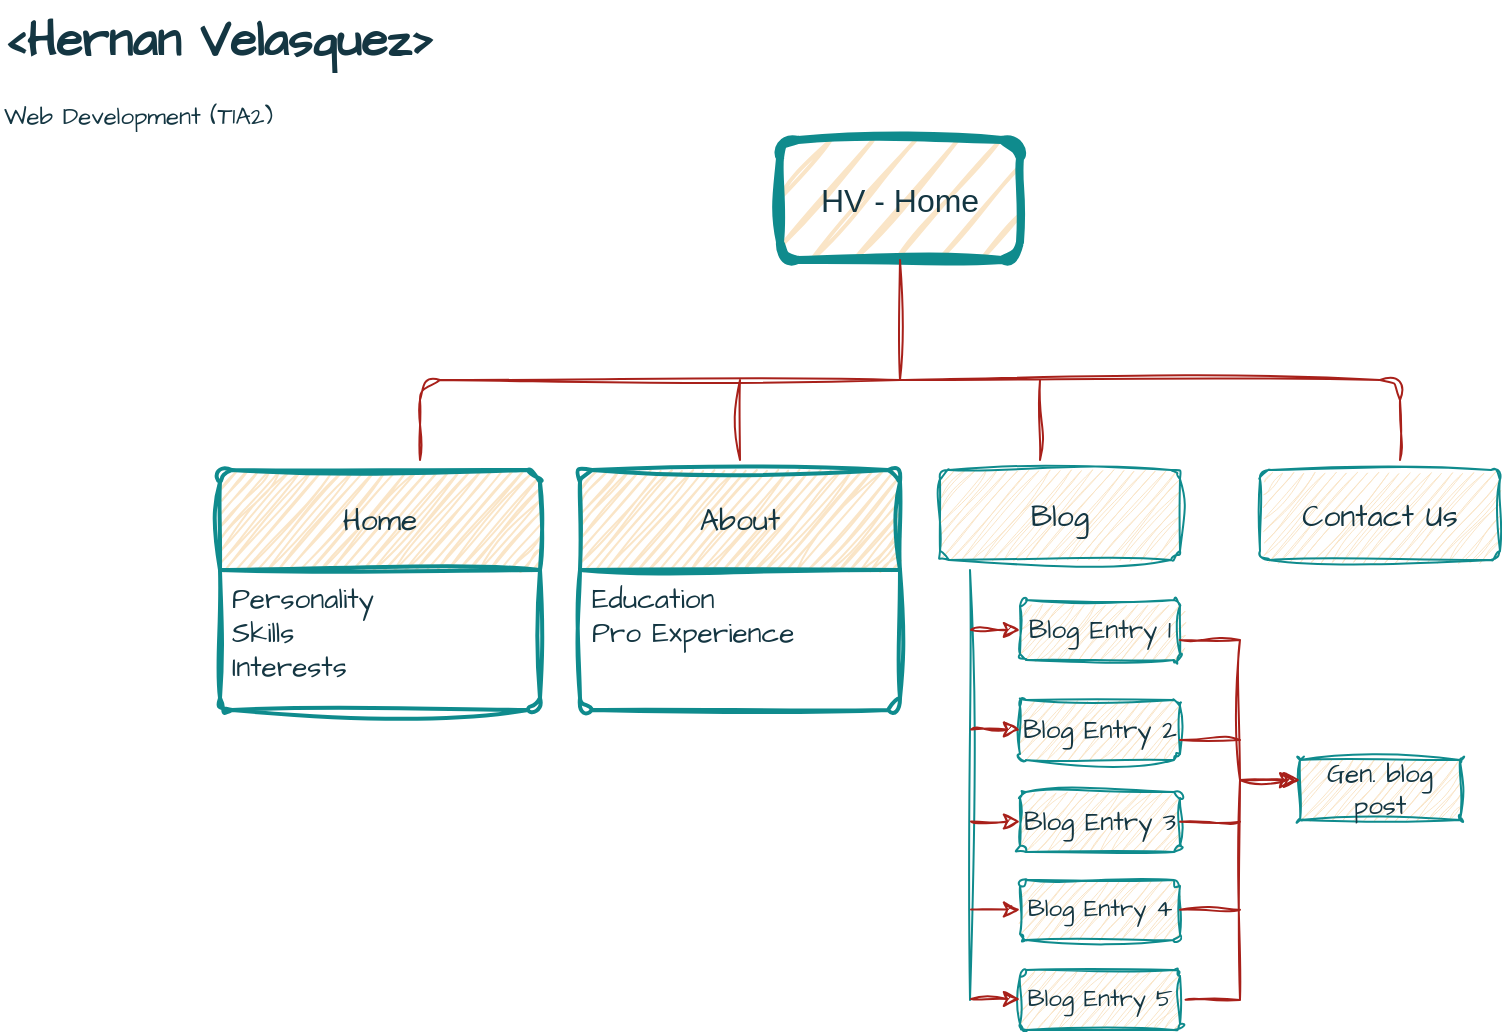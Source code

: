 <mxfile version="24.4.13" type="device">
  <diagram name="Page-1" id="8eXEsOaxJqnueghRM1Yn">
    <mxGraphModel dx="870" dy="561" grid="1" gridSize="10" guides="1" tooltips="1" connect="1" arrows="1" fold="1" page="1" pageScale="1" pageWidth="850" pageHeight="1100" background="#ffffff" math="0" shadow="0">
      <root>
        <mxCell id="0" />
        <mxCell id="1" parent="0" />
        <mxCell id="rd8gchI_zRjW1YwkivaT-2" value="&lt;font style=&quot;font-size: 16px;&quot;&gt;HV - Home&lt;/font&gt;" style="rounded=1;whiteSpace=wrap;html=1;strokeWidth=4;sketch=1;curveFitting=1;jiggle=2;labelBackgroundColor=none;fillColor=#FAE5C7;strokeColor=#0F8B8D;fontColor=#143642;" parent="1" vertex="1">
          <mxGeometry x="420" y="250" width="120" height="60" as="geometry" />
        </mxCell>
        <mxCell id="rd8gchI_zRjW1YwkivaT-27" value="" style="endArrow=none;html=1;rounded=1;exitX=0.5;exitY=0;exitDx=0;exitDy=0;sketch=1;curveFitting=1;jiggle=2;labelBackgroundColor=none;strokeColor=#A8201A;fontColor=default;" parent="1" edge="1">
          <mxGeometry width="50" height="50" relative="1" as="geometry">
            <mxPoint x="240" y="410" as="sourcePoint" />
            <mxPoint x="480" y="370" as="targetPoint" />
            <Array as="points">
              <mxPoint x="240" y="370" />
            </Array>
          </mxGeometry>
        </mxCell>
        <mxCell id="rd8gchI_zRjW1YwkivaT-28" value="" style="endArrow=none;html=1;rounded=1;sketch=1;curveFitting=1;jiggle=2;labelBackgroundColor=none;strokeColor=#A8201A;fontColor=default;" parent="1" edge="1">
          <mxGeometry width="50" height="50" relative="1" as="geometry">
            <mxPoint x="730" y="410" as="sourcePoint" />
            <mxPoint x="480" y="370" as="targetPoint" />
            <Array as="points">
              <mxPoint x="730" y="370" />
            </Array>
          </mxGeometry>
        </mxCell>
        <mxCell id="rd8gchI_zRjW1YwkivaT-29" value="" style="endArrow=none;html=1;rounded=1;entryX=0.5;entryY=0;entryDx=0;entryDy=0;sketch=1;curveFitting=1;jiggle=2;labelBackgroundColor=none;strokeColor=#A8201A;fontColor=default;" parent="1" edge="1">
          <mxGeometry width="50" height="50" relative="1" as="geometry">
            <mxPoint x="400" y="370" as="sourcePoint" />
            <mxPoint x="400" y="410" as="targetPoint" />
          </mxGeometry>
        </mxCell>
        <mxCell id="rd8gchI_zRjW1YwkivaT-30" value="" style="endArrow=none;html=1;rounded=1;exitX=0.5;exitY=0;exitDx=0;exitDy=0;sketch=1;curveFitting=1;jiggle=2;labelBackgroundColor=none;strokeColor=#A8201A;fontColor=default;" parent="1" edge="1">
          <mxGeometry width="50" height="50" relative="1" as="geometry">
            <mxPoint x="550" y="410" as="sourcePoint" />
            <mxPoint x="550" y="370" as="targetPoint" />
          </mxGeometry>
        </mxCell>
        <mxCell id="rd8gchI_zRjW1YwkivaT-31" value="" style="endArrow=none;html=1;rounded=1;entryX=0.5;entryY=1;entryDx=0;entryDy=0;sketch=1;curveFitting=1;jiggle=2;labelBackgroundColor=none;strokeColor=#A8201A;fontColor=default;" parent="1" target="rd8gchI_zRjW1YwkivaT-2" edge="1">
          <mxGeometry width="50" height="50" relative="1" as="geometry">
            <mxPoint x="480" y="370" as="sourcePoint" />
            <mxPoint x="450" y="320" as="targetPoint" />
          </mxGeometry>
        </mxCell>
        <mxCell id="rd8gchI_zRjW1YwkivaT-39" value="&lt;span style=&quot;font-size: 15px;&quot;&gt;About&lt;/span&gt;" style="swimlane;childLayout=stackLayout;horizontal=1;startSize=50;horizontalStack=0;rounded=1;fontSize=14;fontStyle=0;strokeWidth=2;resizeParent=0;resizeLast=1;shadow=0;dashed=0;align=center;arcSize=4;whiteSpace=wrap;html=1;sketch=1;hachureGap=4;jiggle=2;curveFitting=1;strokeColor=#0F8B8D;fontFamily=Architects Daughter;fontSource=https%3A%2F%2Ffonts.googleapis.com%2Fcss%3Ffamily%3DArchitects%2BDaughter;fontColor=#143642;fillColor=#FAE5C7;labelBackgroundColor=none;" parent="1" vertex="1">
          <mxGeometry x="320" y="415" width="160" height="120" as="geometry">
            <mxRectangle x="320" y="415" width="120" height="50" as="alternateBounds" />
          </mxGeometry>
        </mxCell>
        <mxCell id="rd8gchI_zRjW1YwkivaT-40" value="&lt;span style=&quot;font-size: 14px;&quot;&gt;Education&lt;/span&gt;&lt;div&gt;&lt;span style=&quot;font-size: 14px;&quot;&gt;Pro Experience&lt;/span&gt;&lt;/div&gt;" style="align=left;strokeColor=none;fillColor=none;spacingLeft=4;fontSize=12;verticalAlign=top;resizable=0;rotatable=0;part=1;html=1;sketch=1;hachureGap=4;jiggle=2;curveFitting=1;fontFamily=Architects Daughter;fontSource=https%3A%2F%2Ffonts.googleapis.com%2Fcss%3Ffamily%3DArchitects%2BDaughter;fontColor=#143642;labelBackgroundColor=none;" parent="rd8gchI_zRjW1YwkivaT-39" vertex="1">
          <mxGeometry y="50" width="160" height="70" as="geometry" />
        </mxCell>
        <mxCell id="rd8gchI_zRjW1YwkivaT-41" value="&lt;font style=&quot;font-size: 15px;&quot;&gt;Contact Us&lt;/font&gt;" style="rounded=1;arcSize=10;whiteSpace=wrap;html=1;align=center;sketch=1;hachureGap=4;jiggle=2;curveFitting=1;strokeColor=#0F8B8D;fontFamily=Architects Daughter;fontSource=https%3A%2F%2Ffonts.googleapis.com%2Fcss%3Ffamily%3DArchitects%2BDaughter;fontColor=#143642;fillColor=#FAE5C7;labelBackgroundColor=none;" parent="1" vertex="1">
          <mxGeometry x="660" y="415" width="120" height="45" as="geometry" />
        </mxCell>
        <mxCell id="rd8gchI_zRjW1YwkivaT-45" value="&lt;h1 style=&quot;margin-top: 0px;&quot;&gt;&amp;lt;Hernan Velasquez&amp;gt;&lt;/h1&gt;&lt;div&gt;Web Development (T1A2)&lt;/div&gt;" style="text;html=1;whiteSpace=wrap;overflow=hidden;rounded=0;fontFamily=Architects Daughter;fontSource=https%3A%2F%2Ffonts.googleapis.com%2Fcss%3Ffamily%3DArchitects%2BDaughter;fontColor=#143642;labelBackgroundColor=none;" parent="1" vertex="1">
          <mxGeometry x="30" y="180" width="240" height="80" as="geometry" />
        </mxCell>
        <mxCell id="ARyJvicGROZKpsDTt1A1-1" value="&lt;span style=&quot;font-size: 15px;&quot;&gt;Blog&lt;/span&gt;" style="rounded=1;arcSize=10;whiteSpace=wrap;html=1;align=center;sketch=1;hachureGap=4;jiggle=2;curveFitting=1;strokeColor=#0F8B8D;fontFamily=Architects Daughter;fontSource=https%3A%2F%2Ffonts.googleapis.com%2Fcss%3Ffamily%3DArchitects%2BDaughter;fontColor=#143642;fillColor=#FAE5C7;labelBackgroundColor=none;" parent="1" vertex="1">
          <mxGeometry x="500" y="415" width="120" height="45" as="geometry" />
        </mxCell>
        <mxCell id="ARyJvicGROZKpsDTt1A1-20" value="&lt;font style=&quot;font-size: 13px;&quot;&gt;Blog Entry 1&lt;/font&gt;" style="rounded=1;arcSize=10;whiteSpace=wrap;html=1;align=center;sketch=1;hachureGap=4;jiggle=2;curveFitting=1;strokeColor=#0F8B8D;fontFamily=Architects Daughter;fontSource=https%3A%2F%2Ffonts.googleapis.com%2Fcss%3Ffamily%3DArchitects%2BDaughter;fontColor=#143642;fillColor=#FAE5C7;labelBackgroundColor=none;" parent="1" vertex="1">
          <mxGeometry x="540" y="480" width="80" height="30" as="geometry" />
        </mxCell>
        <mxCell id="ARyJvicGROZKpsDTt1A1-23" value="&lt;font style=&quot;font-size: 13px;&quot;&gt;Blog Entry 2&lt;/font&gt;" style="rounded=1;arcSize=10;whiteSpace=wrap;html=1;align=center;sketch=1;hachureGap=4;jiggle=2;curveFitting=1;strokeColor=#0F8B8D;fontFamily=Architects Daughter;fontSource=https%3A%2F%2Ffonts.googleapis.com%2Fcss%3Ffamily%3DArchitects%2BDaughter;fontColor=#143642;fillColor=#FAE5C7;labelBackgroundColor=none;" parent="1" vertex="1">
          <mxGeometry x="540" y="530" width="80" height="30" as="geometry" />
        </mxCell>
        <mxCell id="ARyJvicGROZKpsDTt1A1-26" value="&lt;font style=&quot;font-size: 13px;&quot;&gt;Blog Entry 3&lt;/font&gt;" style="rounded=1;arcSize=10;whiteSpace=wrap;html=1;align=center;sketch=1;hachureGap=4;jiggle=2;curveFitting=1;strokeColor=#0F8B8D;fontFamily=Architects Daughter;fontSource=https%3A%2F%2Ffonts.googleapis.com%2Fcss%3Ffamily%3DArchitects%2BDaughter;fontColor=#143642;fillColor=#FAE5C7;labelBackgroundColor=none;" parent="1" vertex="1">
          <mxGeometry x="540" y="576" width="80" height="30" as="geometry" />
        </mxCell>
        <mxCell id="ARyJvicGROZKpsDTt1A1-27" value="&lt;font style=&quot;font-size: 12px;&quot;&gt;Blog Entry 4&lt;/font&gt;" style="rounded=1;arcSize=10;whiteSpace=wrap;html=1;align=center;sketch=1;hachureGap=4;jiggle=2;curveFitting=1;strokeColor=#0F8B8D;fontFamily=Architects Daughter;fontSource=https%3A%2F%2Ffonts.googleapis.com%2Fcss%3Ffamily%3DArchitects%2BDaughter;fontColor=#143642;fillColor=#FAE5C7;labelBackgroundColor=none;" parent="1" vertex="1">
          <mxGeometry x="540" y="620" width="80" height="30" as="geometry" />
        </mxCell>
        <mxCell id="ARyJvicGROZKpsDTt1A1-28" value="&lt;font style=&quot;font-size: 12px;&quot;&gt;Blog Entry 5&lt;/font&gt;" style="rounded=1;arcSize=10;whiteSpace=wrap;html=1;align=center;sketch=1;hachureGap=4;jiggle=2;curveFitting=1;strokeColor=#0F8B8D;fontFamily=Architects Daughter;fontSource=https%3A%2F%2Ffonts.googleapis.com%2Fcss%3Ffamily%3DArchitects%2BDaughter;fontColor=#143642;fillColor=#FAE5C7;labelBackgroundColor=none;" parent="1" vertex="1">
          <mxGeometry x="540" y="665" width="80" height="30" as="geometry" />
        </mxCell>
        <mxCell id="ARyJvicGROZKpsDTt1A1-29" value="" style="shape=line;html=1;strokeWidth=1;strokeColor=#0F8B8D;sketch=1;hachureGap=4;jiggle=2;curveFitting=1;fontFamily=Architects Daughter;fontSource=https%3A%2F%2Ffonts.googleapis.com%2Fcss%3Ffamily%3DArchitects%2BDaughter;direction=south;labelBackgroundColor=none;fillColor=#FAE5C7;fontColor=#143642;" parent="1" vertex="1">
          <mxGeometry x="510" y="465" width="10" height="215" as="geometry" />
        </mxCell>
        <mxCell id="ARyJvicGROZKpsDTt1A1-32" value="" style="endArrow=classic;html=1;rounded=0;sketch=1;hachureGap=4;jiggle=2;curveFitting=1;fontFamily=Architects Daughter;fontSource=https%3A%2F%2Ffonts.googleapis.com%2Fcss%3Ffamily%3DArchitects%2BDaughter;exitX=0.13;exitY=0.45;exitDx=0;exitDy=0;exitPerimeter=0;entryX=0;entryY=0.5;entryDx=0;entryDy=0;labelBackgroundColor=none;strokeColor=#A8201A;fontColor=default;" parent="1" target="ARyJvicGROZKpsDTt1A1-20" edge="1">
          <mxGeometry width="50" height="50" relative="1" as="geometry">
            <mxPoint x="515.5" y="494.95" as="sourcePoint" />
            <mxPoint x="540" y="496.75" as="targetPoint" />
          </mxGeometry>
        </mxCell>
        <mxCell id="ARyJvicGROZKpsDTt1A1-36" value="" style="endArrow=classic;html=1;rounded=0;sketch=1;hachureGap=4;jiggle=2;curveFitting=1;fontFamily=Architects Daughter;fontSource=https%3A%2F%2Ffonts.googleapis.com%2Fcss%3Ffamily%3DArchitects%2BDaughter;exitX=0.13;exitY=0.45;exitDx=0;exitDy=0;exitPerimeter=0;entryX=0;entryY=0.5;entryDx=0;entryDy=0;labelBackgroundColor=none;strokeColor=#A8201A;fontColor=default;" parent="1" edge="1">
          <mxGeometry width="50" height="50" relative="1" as="geometry">
            <mxPoint x="515.5" y="544.75" as="sourcePoint" />
            <mxPoint x="540" y="544.8" as="targetPoint" />
          </mxGeometry>
        </mxCell>
        <mxCell id="ARyJvicGROZKpsDTt1A1-37" value="" style="endArrow=classic;html=1;rounded=0;sketch=1;hachureGap=4;jiggle=2;curveFitting=1;fontFamily=Architects Daughter;fontSource=https%3A%2F%2Ffonts.googleapis.com%2Fcss%3Ffamily%3DArchitects%2BDaughter;exitX=0.13;exitY=0.45;exitDx=0;exitDy=0;exitPerimeter=0;entryX=0;entryY=0.5;entryDx=0;entryDy=0;labelBackgroundColor=none;strokeColor=#A8201A;fontColor=default;" parent="1" edge="1">
          <mxGeometry width="50" height="50" relative="1" as="geometry">
            <mxPoint x="515.5" y="590.75" as="sourcePoint" />
            <mxPoint x="540" y="590.8" as="targetPoint" />
          </mxGeometry>
        </mxCell>
        <mxCell id="ARyJvicGROZKpsDTt1A1-38" value="" style="endArrow=classic;html=1;rounded=0;sketch=1;hachureGap=4;jiggle=2;curveFitting=1;fontFamily=Architects Daughter;fontSource=https%3A%2F%2Ffonts.googleapis.com%2Fcss%3Ffamily%3DArchitects%2BDaughter;exitX=0.13;exitY=0.45;exitDx=0;exitDy=0;exitPerimeter=0;entryX=0;entryY=0.5;entryDx=0;entryDy=0;labelBackgroundColor=none;strokeColor=#A8201A;fontColor=default;" parent="1" edge="1">
          <mxGeometry width="50" height="50" relative="1" as="geometry">
            <mxPoint x="515.5" y="634.75" as="sourcePoint" />
            <mxPoint x="540" y="634.8" as="targetPoint" />
          </mxGeometry>
        </mxCell>
        <mxCell id="ARyJvicGROZKpsDTt1A1-39" value="" style="endArrow=classic;html=1;rounded=0;sketch=1;hachureGap=4;jiggle=2;curveFitting=1;fontFamily=Architects Daughter;fontSource=https%3A%2F%2Ffonts.googleapis.com%2Fcss%3Ffamily%3DArchitects%2BDaughter;exitX=0.13;exitY=0.45;exitDx=0;exitDy=0;exitPerimeter=0;entryX=0;entryY=0.5;entryDx=0;entryDy=0;labelBackgroundColor=none;strokeColor=#A8201A;fontColor=default;" parent="1" edge="1">
          <mxGeometry width="50" height="50" relative="1" as="geometry">
            <mxPoint x="515.5" y="679.5" as="sourcePoint" />
            <mxPoint x="540" y="679.55" as="targetPoint" />
          </mxGeometry>
        </mxCell>
        <mxCell id="vyZSCmpx8Coy7JftD8zc-3" value="&lt;span style=&quot;font-size: 15px;&quot;&gt;Home&lt;/span&gt;" style="swimlane;childLayout=stackLayout;horizontal=1;startSize=50;horizontalStack=0;rounded=1;fontSize=14;fontStyle=0;strokeWidth=2;resizeParent=0;resizeLast=1;shadow=0;dashed=0;align=center;arcSize=4;whiteSpace=wrap;html=1;sketch=1;hachureGap=4;jiggle=2;curveFitting=1;strokeColor=#0F8B8D;fontFamily=Architects Daughter;fontSource=https%3A%2F%2Ffonts.googleapis.com%2Fcss%3Ffamily%3DArchitects%2BDaughter;fontColor=#143642;fillColor=#FAE5C7;labelBackgroundColor=none;" vertex="1" parent="1">
          <mxGeometry x="140" y="415" width="160" height="120" as="geometry">
            <mxRectangle x="140" y="415" width="120" height="50" as="alternateBounds" />
          </mxGeometry>
        </mxCell>
        <mxCell id="vyZSCmpx8Coy7JftD8zc-4" value="&lt;font style=&quot;font-size: 14px;&quot;&gt;Personality&lt;/font&gt;&lt;div style=&quot;font-size: 14px;&quot;&gt;&lt;font style=&quot;font-size: 14px;&quot;&gt;Skills&lt;br&gt;Interests&lt;/font&gt;&lt;/div&gt;" style="align=left;strokeColor=none;fillColor=none;spacingLeft=4;fontSize=12;verticalAlign=top;resizable=0;rotatable=0;part=1;html=1;sketch=1;hachureGap=4;jiggle=2;curveFitting=1;fontFamily=Architects Daughter;fontSource=https%3A%2F%2Ffonts.googleapis.com%2Fcss%3Ffamily%3DArchitects%2BDaughter;fontColor=#143642;labelBackgroundColor=none;" vertex="1" parent="vyZSCmpx8Coy7JftD8zc-3">
          <mxGeometry y="50" width="160" height="70" as="geometry" />
        </mxCell>
        <mxCell id="vyZSCmpx8Coy7JftD8zc-5" value="&lt;font style=&quot;font-size: 13px;&quot;&gt;Gen. blog post&lt;/font&gt;" style="rounded=1;arcSize=0;whiteSpace=wrap;html=1;align=center;sketch=1;hachureGap=4;jiggle=2;curveFitting=1;strokeColor=#0F8B8D;fontFamily=Architects Daughter;fontSource=https%3A%2F%2Ffonts.googleapis.com%2Fcss%3Ffamily%3DArchitects%2BDaughter;fontColor=#143642;fillColor=#FAE5C7;labelBackgroundColor=none;" vertex="1" parent="1">
          <mxGeometry x="680" y="560" width="80" height="30" as="geometry" />
        </mxCell>
        <mxCell id="vyZSCmpx8Coy7JftD8zc-10" value="" style="endArrow=classic;html=1;rounded=0;sketch=1;hachureGap=4;jiggle=2;curveFitting=1;fontFamily=Architects Daughter;fontSource=https%3A%2F%2Ffonts.googleapis.com%2Fcss%3Ffamily%3DArchitects%2BDaughter;exitX=0.13;exitY=0.45;exitDx=0;exitDy=0;exitPerimeter=0;entryX=-0.024;entryY=0.342;entryDx=0;entryDy=0;labelBackgroundColor=none;strokeColor=#A8201A;fontColor=default;entryPerimeter=0;" edge="1" parent="1" target="vyZSCmpx8Coy7JftD8zc-5">
          <mxGeometry width="50" height="50" relative="1" as="geometry">
            <mxPoint x="620" y="500.0" as="sourcePoint" />
            <mxPoint x="644.5" y="500.05" as="targetPoint" />
            <Array as="points">
              <mxPoint x="650" y="500" />
              <mxPoint x="650" y="570" />
            </Array>
          </mxGeometry>
        </mxCell>
        <mxCell id="vyZSCmpx8Coy7JftD8zc-12" value="" style="endArrow=classic;html=1;rounded=0;sketch=1;hachureGap=4;jiggle=2;curveFitting=1;fontFamily=Architects Daughter;fontSource=https%3A%2F%2Ffonts.googleapis.com%2Fcss%3Ffamily%3DArchitects%2BDaughter;labelBackgroundColor=none;strokeColor=#A8201A;fontColor=default;exitX=1.035;exitY=0.494;exitDx=0;exitDy=0;exitPerimeter=0;" edge="1" parent="1" source="ARyJvicGROZKpsDTt1A1-28">
          <mxGeometry width="50" height="50" relative="1" as="geometry">
            <mxPoint x="640" y="640" as="sourcePoint" />
            <mxPoint x="680" y="570" as="targetPoint" />
            <Array as="points">
              <mxPoint x="650" y="680" />
              <mxPoint x="650" y="570" />
            </Array>
          </mxGeometry>
        </mxCell>
        <mxCell id="vyZSCmpx8Coy7JftD8zc-13" value="" style="endArrow=none;html=1;rounded=1;sketch=1;curveFitting=1;jiggle=2;labelBackgroundColor=none;strokeColor=#A8201A;fontColor=default;" edge="1" parent="1">
          <mxGeometry width="50" height="50" relative="1" as="geometry">
            <mxPoint x="650" y="550" as="sourcePoint" />
            <mxPoint x="620" y="550" as="targetPoint" />
          </mxGeometry>
        </mxCell>
        <mxCell id="vyZSCmpx8Coy7JftD8zc-14" value="" style="endArrow=none;html=1;rounded=1;sketch=1;curveFitting=1;jiggle=2;labelBackgroundColor=none;strokeColor=#A8201A;fontColor=default;" edge="1" parent="1">
          <mxGeometry width="50" height="50" relative="1" as="geometry">
            <mxPoint x="650" y="590.85" as="sourcePoint" />
            <mxPoint x="620" y="590.85" as="targetPoint" />
          </mxGeometry>
        </mxCell>
        <mxCell id="vyZSCmpx8Coy7JftD8zc-15" value="" style="endArrow=none;html=1;rounded=1;sketch=1;curveFitting=1;jiggle=2;labelBackgroundColor=none;strokeColor=#A8201A;fontColor=default;" edge="1" parent="1">
          <mxGeometry width="50" height="50" relative="1" as="geometry">
            <mxPoint x="650" y="634.85" as="sourcePoint" />
            <mxPoint x="620" y="634.85" as="targetPoint" />
          </mxGeometry>
        </mxCell>
      </root>
    </mxGraphModel>
  </diagram>
</mxfile>
